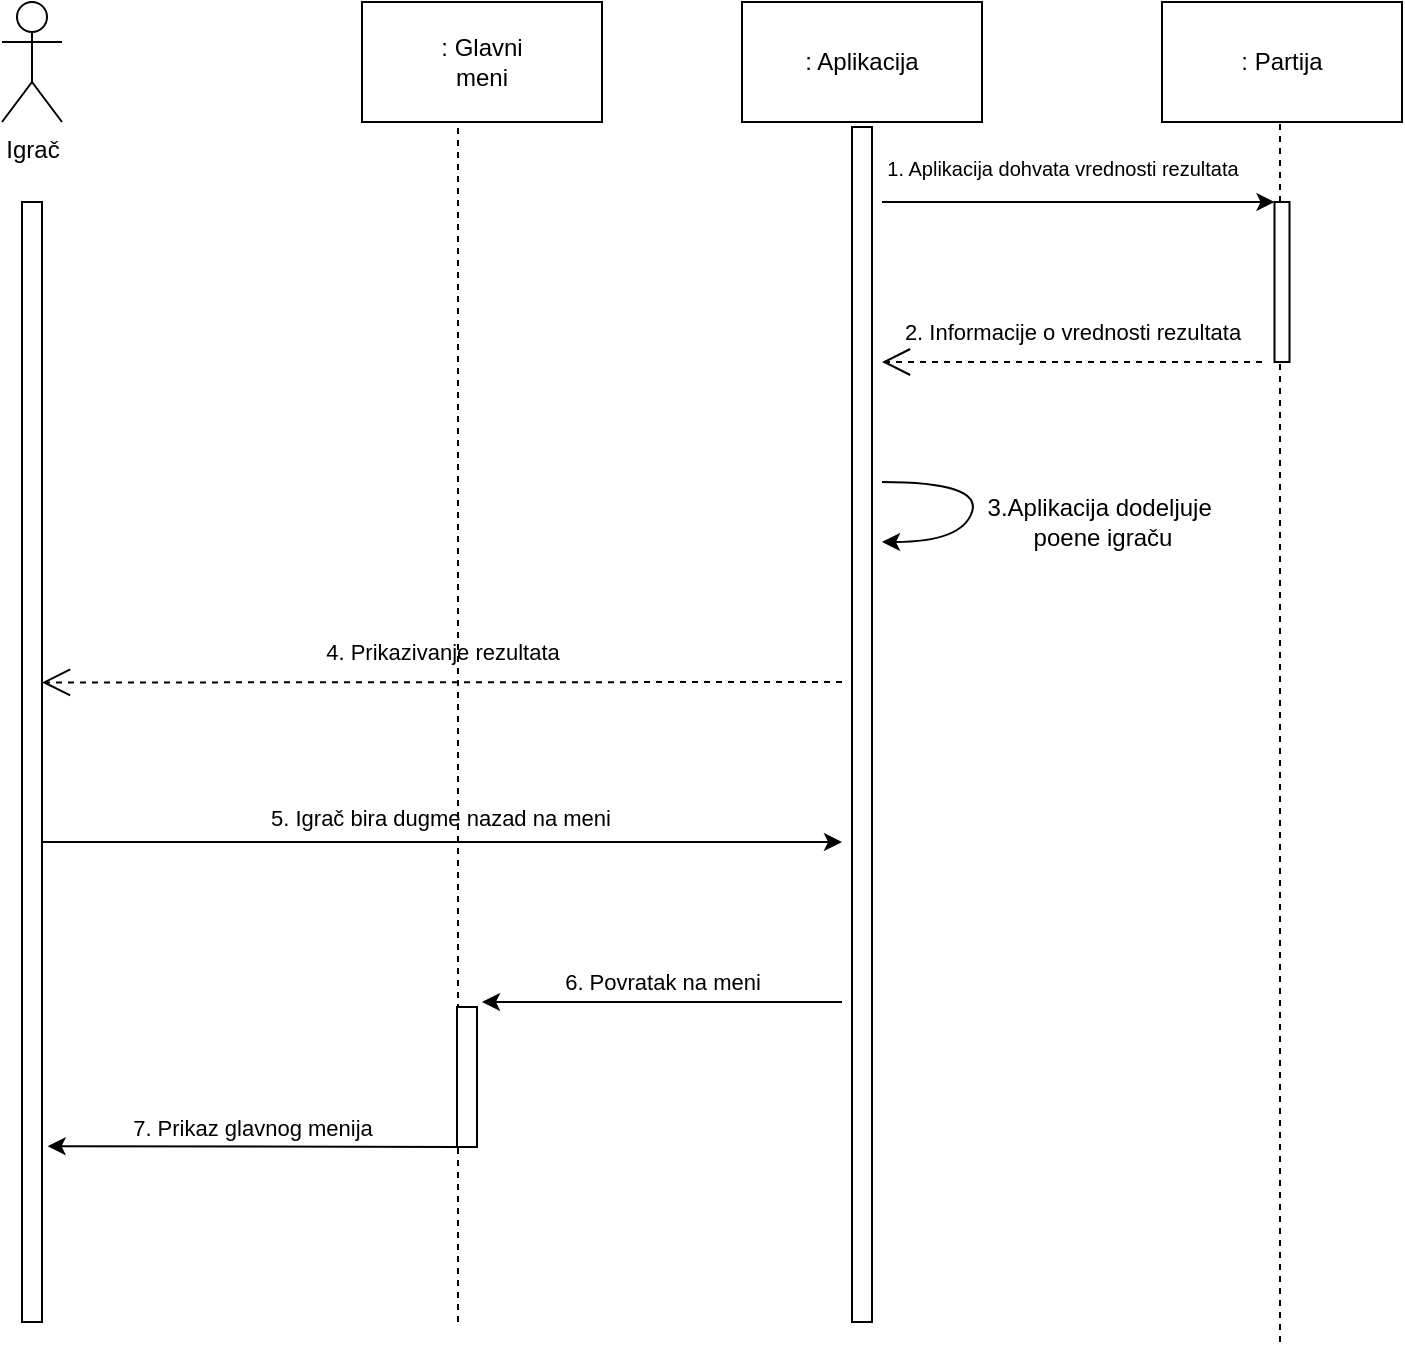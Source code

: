 <mxfile version="22.1.3" type="github">
  <diagram name="Page-1" id="3tIjExJiD3zBu5f5l794">
    <mxGraphModel dx="1114" dy="615" grid="1" gridSize="10" guides="1" tooltips="1" connect="1" arrows="1" fold="1" page="1" pageScale="1" pageWidth="850" pageHeight="1100" background="#ffffff" math="0" shadow="0">
      <root>
        <mxCell id="0" />
        <mxCell id="1" parent="0" />
        <mxCell id="2NlKpTRAE-zCWCaji5mN-1" value="Igrač" style="shape=umlActor;verticalLabelPosition=bottom;verticalAlign=top;html=1;outlineConnect=0;labelBackgroundColor=none;" parent="1" vertex="1">
          <mxGeometry x="90" y="20" width="30" height="60" as="geometry" />
        </mxCell>
        <mxCell id="2NlKpTRAE-zCWCaji5mN-2" value="&lt;div&gt;: Glavni&lt;/div&gt;&lt;div&gt;meni&lt;/div&gt;" style="rounded=0;whiteSpace=wrap;html=1;labelBackgroundColor=none;" parent="1" vertex="1">
          <mxGeometry x="270" y="20" width="120" height="60" as="geometry" />
        </mxCell>
        <mxCell id="2NlKpTRAE-zCWCaji5mN-3" value=": Aplikacija" style="rounded=0;whiteSpace=wrap;html=1;labelBackgroundColor=none;" parent="1" vertex="1">
          <mxGeometry x="460" y="20" width="120" height="60" as="geometry" />
        </mxCell>
        <mxCell id="2NlKpTRAE-zCWCaji5mN-4" value=": Partija" style="rounded=0;whiteSpace=wrap;html=1;labelBackgroundColor=none;" parent="1" vertex="1">
          <mxGeometry x="670" y="20" width="120" height="60" as="geometry" />
        </mxCell>
        <mxCell id="2NlKpTRAE-zCWCaji5mN-5" value="" style="rounded=0;whiteSpace=wrap;html=1;rotation=90;labelBackgroundColor=none;" parent="1" vertex="1">
          <mxGeometry x="-175" y="395" width="560" height="10" as="geometry" />
        </mxCell>
        <mxCell id="2NlKpTRAE-zCWCaji5mN-6" value="" style="rounded=0;whiteSpace=wrap;html=1;rotation=90;labelBackgroundColor=none;" parent="1" vertex="1">
          <mxGeometry x="221.25" y="376.25" width="597.5" height="10" as="geometry" />
        </mxCell>
        <mxCell id="2NlKpTRAE-zCWCaji5mN-7" value="" style="endArrow=none;dashed=1;html=1;rounded=0;entryX=0.4;entryY=1;entryDx=0;entryDy=0;entryPerimeter=0;labelBackgroundColor=none;fontColor=default;" parent="1" target="2NlKpTRAE-zCWCaji5mN-2" edge="1">
          <mxGeometry width="50" height="50" relative="1" as="geometry">
            <mxPoint x="318" y="680" as="sourcePoint" />
            <mxPoint x="320" y="120" as="targetPoint" />
          </mxGeometry>
        </mxCell>
        <mxCell id="2NlKpTRAE-zCWCaji5mN-10" value="" style="endArrow=classic;html=1;rounded=0;entryX=0.118;entryY=1.011;entryDx=0;entryDy=0;entryPerimeter=0;labelBackgroundColor=none;fontColor=default;" parent="1" edge="1">
          <mxGeometry relative="1" as="geometry">
            <mxPoint x="530" y="120" as="sourcePoint" />
            <mxPoint x="726.247" y="120.0" as="targetPoint" />
          </mxGeometry>
        </mxCell>
        <mxCell id="2NlKpTRAE-zCWCaji5mN-13" value="&lt;div&gt;&lt;font style=&quot;font-size: 10px;&quot;&gt;1. Aplikacija dohvata vrednosti rezultata&lt;/font&gt;&lt;/div&gt;&lt;div&gt;&lt;font style=&quot;font-size: 10px;&quot;&gt;&lt;br&gt;&lt;/font&gt;&lt;/div&gt;" style="text;html=1;align=center;verticalAlign=middle;resizable=0;points=[];autosize=1;strokeColor=none;fillColor=none;labelBackgroundColor=none;" parent="1" vertex="1">
          <mxGeometry x="520" y="90" width="200" height="40" as="geometry" />
        </mxCell>
        <mxCell id="2NlKpTRAE-zCWCaji5mN-17" value="&lt;font style=&quot;font-size: 11px;&quot;&gt;2. Informacije o vrednosti rezultata&lt;/font&gt;" style="text;html=1;align=center;verticalAlign=middle;resizable=0;points=[];autosize=1;strokeColor=none;fillColor=none;rotation=0;labelBackgroundColor=none;" parent="1" vertex="1">
          <mxGeometry x="530" y="170" width="190" height="30" as="geometry" />
        </mxCell>
        <mxCell id="2NlKpTRAE-zCWCaji5mN-27" value="&lt;font style=&quot;font-size: 11px;&quot;&gt;4. Prikazivanje rezultata&lt;/font&gt;" style="text;html=1;align=center;verticalAlign=middle;resizable=0;points=[];autosize=1;strokeColor=none;fillColor=none;labelBackgroundColor=none;" parent="1" vertex="1">
          <mxGeometry x="240" y="330" width="140" height="30" as="geometry" />
        </mxCell>
        <mxCell id="2NlKpTRAE-zCWCaji5mN-31" value="" style="endArrow=classic;html=1;rounded=0;labelBackgroundColor=none;fontColor=default;" parent="1" edge="1">
          <mxGeometry relative="1" as="geometry">
            <mxPoint x="110" y="440" as="sourcePoint" />
            <mxPoint x="510" y="440" as="targetPoint" />
          </mxGeometry>
        </mxCell>
        <mxCell id="2NlKpTRAE-zCWCaji5mN-32" value="&lt;div&gt;5. Igrač bira dugme nazad na meni&lt;/div&gt;" style="edgeLabel;resizable=0;html=1;align=center;verticalAlign=middle;labelBackgroundColor=none;" parent="2NlKpTRAE-zCWCaji5mN-31" connectable="0" vertex="1">
          <mxGeometry relative="1" as="geometry">
            <mxPoint x="-1" y="-12" as="offset" />
          </mxGeometry>
        </mxCell>
        <mxCell id="2NlKpTRAE-zCWCaji5mN-33" value="" style="rounded=0;whiteSpace=wrap;html=1;rotation=90;labelBackgroundColor=none;" parent="1" vertex="1">
          <mxGeometry x="287.5" y="552.5" width="70" height="10" as="geometry" />
        </mxCell>
        <mxCell id="2NlKpTRAE-zCWCaji5mN-34" value="" style="endArrow=classic;html=1;rounded=0;labelBackgroundColor=none;fontColor=default;" parent="1" edge="1">
          <mxGeometry relative="1" as="geometry">
            <mxPoint x="510" y="520" as="sourcePoint" />
            <mxPoint x="330" y="520" as="targetPoint" />
          </mxGeometry>
        </mxCell>
        <mxCell id="2NlKpTRAE-zCWCaji5mN-35" value="&lt;div&gt;6. Povratak na meni&lt;/div&gt;" style="edgeLabel;resizable=0;html=1;align=center;verticalAlign=middle;labelBackgroundColor=none;" parent="2NlKpTRAE-zCWCaji5mN-34" connectable="0" vertex="1">
          <mxGeometry relative="1" as="geometry">
            <mxPoint y="-10" as="offset" />
          </mxGeometry>
        </mxCell>
        <mxCell id="2NlKpTRAE-zCWCaji5mN-38" value="" style="endArrow=classic;html=1;rounded=0;exitX=1;exitY=1;exitDx=0;exitDy=0;entryX=0.843;entryY=-0.283;entryDx=0;entryDy=0;entryPerimeter=0;labelBackgroundColor=none;fontColor=default;" parent="1" source="2NlKpTRAE-zCWCaji5mN-33" target="2NlKpTRAE-zCWCaji5mN-5" edge="1">
          <mxGeometry relative="1" as="geometry">
            <mxPoint x="170" y="600" as="sourcePoint" />
            <mxPoint x="270" y="600" as="targetPoint" />
          </mxGeometry>
        </mxCell>
        <mxCell id="2NlKpTRAE-zCWCaji5mN-39" value="7. Prikaz glavnog menija" style="edgeLabel;resizable=0;html=1;align=center;verticalAlign=middle;labelBackgroundColor=none;" parent="2NlKpTRAE-zCWCaji5mN-38" connectable="0" vertex="1">
          <mxGeometry relative="1" as="geometry">
            <mxPoint y="-10" as="offset" />
          </mxGeometry>
        </mxCell>
        <mxCell id="2NlKpTRAE-zCWCaji5mN-42" value="" style="endArrow=open;endSize=12;dashed=1;html=1;rounded=0;entryX=0.429;entryY=0;entryDx=0;entryDy=0;entryPerimeter=0;labelBackgroundColor=none;fontColor=default;" parent="1" target="2NlKpTRAE-zCWCaji5mN-5" edge="1">
          <mxGeometry width="160" relative="1" as="geometry">
            <mxPoint x="510" y="360" as="sourcePoint" />
            <mxPoint x="360" y="300" as="targetPoint" />
          </mxGeometry>
        </mxCell>
        <mxCell id="2NlKpTRAE-zCWCaji5mN-44" value="" style="endArrow=open;endSize=12;dashed=1;html=1;rounded=0;labelBackgroundColor=none;fontColor=default;" parent="1" edge="1">
          <mxGeometry width="160" relative="1" as="geometry">
            <mxPoint x="720" y="200" as="sourcePoint" />
            <mxPoint x="530" y="200" as="targetPoint" />
          </mxGeometry>
        </mxCell>
        <mxCell id="2NlKpTRAE-zCWCaji5mN-46" value="" style="endArrow=none;dashed=1;html=1;rounded=0;entryX=0.4;entryY=1;entryDx=0;entryDy=0;entryPerimeter=0;labelBackgroundColor=none;fontColor=default;" parent="1" edge="1">
          <mxGeometry width="50" height="50" relative="1" as="geometry">
            <mxPoint x="729" y="690" as="sourcePoint" />
            <mxPoint x="729" y="80" as="targetPoint" />
          </mxGeometry>
        </mxCell>
        <mxCell id="2NlKpTRAE-zCWCaji5mN-47" value="" style="rounded=0;whiteSpace=wrap;html=1;direction=south;labelBackgroundColor=none;" parent="1" vertex="1">
          <mxGeometry x="726.25" y="120" width="7.5" height="80" as="geometry" />
        </mxCell>
        <mxCell id="2NlKpTRAE-zCWCaji5mN-49" value="" style="curved=1;endArrow=classic;html=1;rounded=0;labelBackgroundColor=none;fontColor=default;" parent="1" edge="1">
          <mxGeometry width="50" height="50" relative="1" as="geometry">
            <mxPoint x="530" y="260" as="sourcePoint" />
            <mxPoint x="530" y="290" as="targetPoint" />
            <Array as="points">
              <mxPoint x="580" y="260" />
              <mxPoint x="570" y="290" />
            </Array>
          </mxGeometry>
        </mxCell>
        <mxCell id="2NlKpTRAE-zCWCaji5mN-50" value="&lt;div&gt;3.Aplikacija dodeljuje&amp;nbsp;&lt;/div&gt;&lt;div&gt;poene igraču&lt;/div&gt;" style="text;html=1;align=center;verticalAlign=middle;resizable=0;points=[];autosize=1;strokeColor=none;fillColor=none;labelBackgroundColor=none;" parent="1" vertex="1">
          <mxGeometry x="570" y="260" width="140" height="40" as="geometry" />
        </mxCell>
      </root>
    </mxGraphModel>
  </diagram>
</mxfile>
